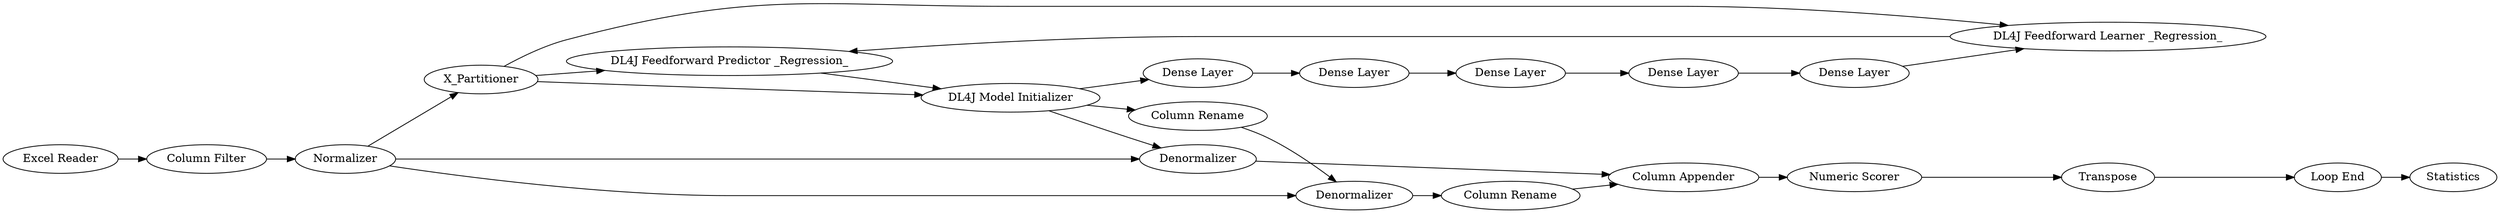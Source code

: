 digraph {
	52 -> 27
	23 -> 26
	27 -> 28
	81 -> 27
	161 -> 147
	31 -> 32
	26 -> 81
	59 -> 72
	72 -> 80
	27 -> 30
	28 -> 32
	29 -> 31
	33 -> 59
	81 -> 76
	30 -> 29
	162 -> 152
	26 -> 29
	34 -> 23
	27 -> 160
	160 -> 161
	32 -> 33
	81 -> 52
	152 -> 76
	76 -> 52
	147 -> 162
	26 -> 28
	27 [label="DL4J Model Initializer"]
	26 [label=Normalizer]
	162 [label="Dense Layer"]
	80 [label=Statistics]
	31 [label="Column Rename"]
	161 [label="Dense Layer"]
	59 [label=Transpose]
	30 [label="Column Rename"]
	28 [label=Denormalizer]
	23 [label="Column Filter"]
	72 [label="Loop End"]
	147 [label="Dense Layer"]
	76 [label="DL4J Feedforward Learner _Regression_"]
	160 [label="Dense Layer"]
	81 [label=X_Partitioner]
	34 [label="Excel Reader"]
	29 [label=Denormalizer]
	152 [label="Dense Layer"]
	52 [label="DL4J Feedforward Predictor _Regression_"]
	33 [label="Numeric Scorer"]
	32 [label="Column Appender"]
	rankdir=LR
}
